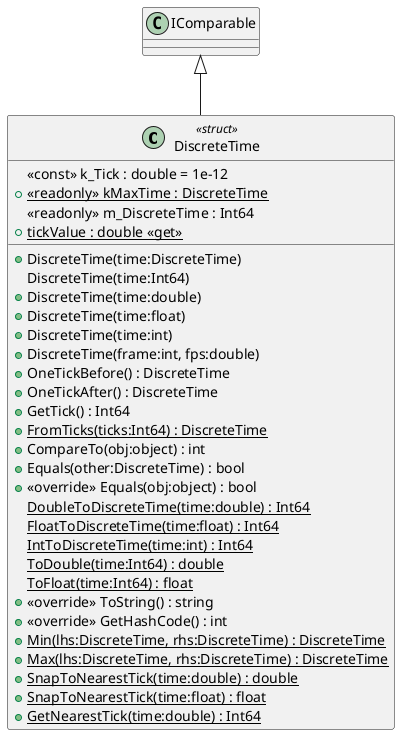 @startuml
class DiscreteTime <<struct>> {
    <<const>> k_Tick : double = 1e-12
    + {static} <<readonly>> kMaxTime : DiscreteTime
    <<readonly>> m_DiscreteTime : Int64
    + {static} tickValue : double <<get>>
    + DiscreteTime(time:DiscreteTime)
    DiscreteTime(time:Int64)
    + DiscreteTime(time:double)
    + DiscreteTime(time:float)
    + DiscreteTime(time:int)
    + DiscreteTime(frame:int, fps:double)
    + OneTickBefore() : DiscreteTime
    + OneTickAfter() : DiscreteTime
    + GetTick() : Int64
    + {static} FromTicks(ticks:Int64) : DiscreteTime
    + CompareTo(obj:object) : int
    + Equals(other:DiscreteTime) : bool
    + <<override>> Equals(obj:object) : bool
    {static} DoubleToDiscreteTime(time:double) : Int64
    {static} FloatToDiscreteTime(time:float) : Int64
    {static} IntToDiscreteTime(time:int) : Int64
    {static} ToDouble(time:Int64) : double
    {static} ToFloat(time:Int64) : float
    + <<override>> ToString() : string
    + <<override>> GetHashCode() : int
    + {static} Min(lhs:DiscreteTime, rhs:DiscreteTime) : DiscreteTime
    + {static} Max(lhs:DiscreteTime, rhs:DiscreteTime) : DiscreteTime
    + {static} SnapToNearestTick(time:double) : double
    + {static} SnapToNearestTick(time:float) : float
    + {static} GetNearestTick(time:double) : Int64
}
IComparable <|-- DiscreteTime
@enduml
